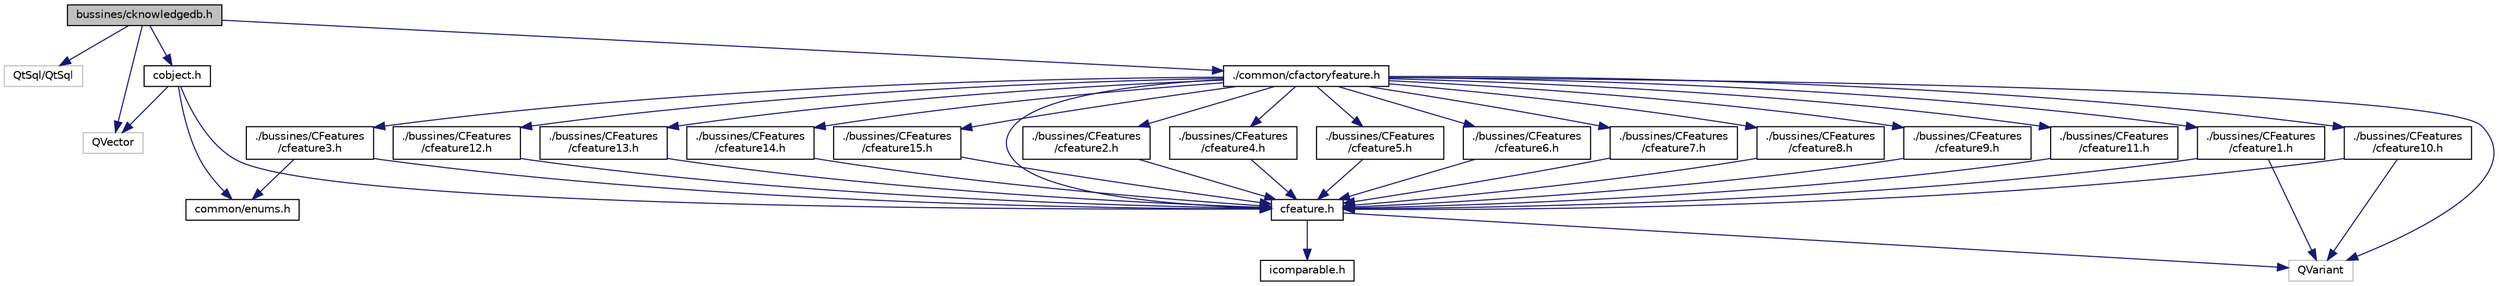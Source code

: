 digraph "bussines/cknowledgedb.h"
{
  edge [fontname="Helvetica",fontsize="10",labelfontname="Helvetica",labelfontsize="10"];
  node [fontname="Helvetica",fontsize="10",shape=record];
  Node1 [label="bussines/cknowledgedb.h",height=0.2,width=0.4,color="black", fillcolor="grey75", style="filled" fontcolor="black"];
  Node1 -> Node2 [color="midnightblue",fontsize="10",style="solid",fontname="Helvetica"];
  Node2 [label="QtSql/QtSql",height=0.2,width=0.4,color="grey75", fillcolor="white", style="filled"];
  Node1 -> Node3 [color="midnightblue",fontsize="10",style="solid",fontname="Helvetica"];
  Node3 [label="QVector",height=0.2,width=0.4,color="grey75", fillcolor="white", style="filled"];
  Node1 -> Node4 [color="midnightblue",fontsize="10",style="solid",fontname="Helvetica"];
  Node4 [label="cobject.h",height=0.2,width=0.4,color="black", fillcolor="white", style="filled",URL="$cobject_8h.html"];
  Node4 -> Node3 [color="midnightblue",fontsize="10",style="solid",fontname="Helvetica"];
  Node4 -> Node5 [color="midnightblue",fontsize="10",style="solid",fontname="Helvetica"];
  Node5 [label="cfeature.h",height=0.2,width=0.4,color="black", fillcolor="white", style="filled",URL="$cfeature_8h.html"];
  Node5 -> Node6 [color="midnightblue",fontsize="10",style="solid",fontname="Helvetica"];
  Node6 [label="QVariant",height=0.2,width=0.4,color="grey75", fillcolor="white", style="filled"];
  Node5 -> Node7 [color="midnightblue",fontsize="10",style="solid",fontname="Helvetica"];
  Node7 [label="icomparable.h",height=0.2,width=0.4,color="black", fillcolor="white", style="filled",URL="$icomparable_8h.html"];
  Node4 -> Node8 [color="midnightblue",fontsize="10",style="solid",fontname="Helvetica"];
  Node8 [label="common/enums.h",height=0.2,width=0.4,color="black", fillcolor="white", style="filled",URL="$enums_8h.html"];
  Node1 -> Node9 [color="midnightblue",fontsize="10",style="solid",fontname="Helvetica"];
  Node9 [label="./common/cfactoryfeature.h",height=0.2,width=0.4,color="black", fillcolor="white", style="filled",URL="$cfactoryfeature_8h.html"];
  Node9 -> Node6 [color="midnightblue",fontsize="10",style="solid",fontname="Helvetica"];
  Node9 -> Node5 [color="midnightblue",fontsize="10",style="solid",fontname="Helvetica"];
  Node9 -> Node10 [color="midnightblue",fontsize="10",style="solid",fontname="Helvetica"];
  Node10 [label="./bussines/CFeatures\l/cfeature1.h",height=0.2,width=0.4,color="black", fillcolor="white", style="filled",URL="$cfeature1_8h.html"];
  Node10 -> Node6 [color="midnightblue",fontsize="10",style="solid",fontname="Helvetica"];
  Node10 -> Node5 [color="midnightblue",fontsize="10",style="solid",fontname="Helvetica"];
  Node9 -> Node11 [color="midnightblue",fontsize="10",style="solid",fontname="Helvetica"];
  Node11 [label="./bussines/CFeatures\l/cfeature2.h",height=0.2,width=0.4,color="black", fillcolor="white", style="filled",URL="$cfeature2_8h.html"];
  Node11 -> Node5 [color="midnightblue",fontsize="10",style="solid",fontname="Helvetica"];
  Node9 -> Node12 [color="midnightblue",fontsize="10",style="solid",fontname="Helvetica"];
  Node12 [label="./bussines/CFeatures\l/cfeature3.h",height=0.2,width=0.4,color="black", fillcolor="white", style="filled",URL="$cfeature3_8h.html"];
  Node12 -> Node5 [color="midnightblue",fontsize="10",style="solid",fontname="Helvetica"];
  Node12 -> Node8 [color="midnightblue",fontsize="10",style="solid",fontname="Helvetica"];
  Node9 -> Node13 [color="midnightblue",fontsize="10",style="solid",fontname="Helvetica"];
  Node13 [label="./bussines/CFeatures\l/cfeature4.h",height=0.2,width=0.4,color="black", fillcolor="white", style="filled",URL="$cfeature4_8h.html"];
  Node13 -> Node5 [color="midnightblue",fontsize="10",style="solid",fontname="Helvetica"];
  Node9 -> Node14 [color="midnightblue",fontsize="10",style="solid",fontname="Helvetica"];
  Node14 [label="./bussines/CFeatures\l/cfeature5.h",height=0.2,width=0.4,color="black", fillcolor="white", style="filled",URL="$cfeature5_8h.html"];
  Node14 -> Node5 [color="midnightblue",fontsize="10",style="solid",fontname="Helvetica"];
  Node9 -> Node15 [color="midnightblue",fontsize="10",style="solid",fontname="Helvetica"];
  Node15 [label="./bussines/CFeatures\l/cfeature6.h",height=0.2,width=0.4,color="black", fillcolor="white", style="filled",URL="$cfeature6_8h.html"];
  Node15 -> Node5 [color="midnightblue",fontsize="10",style="solid",fontname="Helvetica"];
  Node9 -> Node16 [color="midnightblue",fontsize="10",style="solid",fontname="Helvetica"];
  Node16 [label="./bussines/CFeatures\l/cfeature7.h",height=0.2,width=0.4,color="black", fillcolor="white", style="filled",URL="$cfeature7_8h.html"];
  Node16 -> Node5 [color="midnightblue",fontsize="10",style="solid",fontname="Helvetica"];
  Node9 -> Node17 [color="midnightblue",fontsize="10",style="solid",fontname="Helvetica"];
  Node17 [label="./bussines/CFeatures\l/cfeature8.h",height=0.2,width=0.4,color="black", fillcolor="white", style="filled",URL="$cfeature8_8h.html"];
  Node17 -> Node5 [color="midnightblue",fontsize="10",style="solid",fontname="Helvetica"];
  Node9 -> Node18 [color="midnightblue",fontsize="10",style="solid",fontname="Helvetica"];
  Node18 [label="./bussines/CFeatures\l/cfeature9.h",height=0.2,width=0.4,color="black", fillcolor="white", style="filled",URL="$cfeature9_8h.html"];
  Node18 -> Node5 [color="midnightblue",fontsize="10",style="solid",fontname="Helvetica"];
  Node9 -> Node19 [color="midnightblue",fontsize="10",style="solid",fontname="Helvetica"];
  Node19 [label="./bussines/CFeatures\l/cfeature10.h",height=0.2,width=0.4,color="black", fillcolor="white", style="filled",URL="$cfeature10_8h.html"];
  Node19 -> Node6 [color="midnightblue",fontsize="10",style="solid",fontname="Helvetica"];
  Node19 -> Node5 [color="midnightblue",fontsize="10",style="solid",fontname="Helvetica"];
  Node9 -> Node20 [color="midnightblue",fontsize="10",style="solid",fontname="Helvetica"];
  Node20 [label="./bussines/CFeatures\l/cfeature11.h",height=0.2,width=0.4,color="black", fillcolor="white", style="filled",URL="$cfeature11_8h.html"];
  Node20 -> Node5 [color="midnightblue",fontsize="10",style="solid",fontname="Helvetica"];
  Node9 -> Node21 [color="midnightblue",fontsize="10",style="solid",fontname="Helvetica"];
  Node21 [label="./bussines/CFeatures\l/cfeature12.h",height=0.2,width=0.4,color="black", fillcolor="white", style="filled",URL="$cfeature12_8h.html"];
  Node21 -> Node5 [color="midnightblue",fontsize="10",style="solid",fontname="Helvetica"];
  Node9 -> Node22 [color="midnightblue",fontsize="10",style="solid",fontname="Helvetica"];
  Node22 [label="./bussines/CFeatures\l/cfeature13.h",height=0.2,width=0.4,color="black", fillcolor="white", style="filled",URL="$cfeature13_8h.html"];
  Node22 -> Node5 [color="midnightblue",fontsize="10",style="solid",fontname="Helvetica"];
  Node9 -> Node23 [color="midnightblue",fontsize="10",style="solid",fontname="Helvetica"];
  Node23 [label="./bussines/CFeatures\l/cfeature14.h",height=0.2,width=0.4,color="black", fillcolor="white", style="filled",URL="$cfeature14_8h.html"];
  Node23 -> Node5 [color="midnightblue",fontsize="10",style="solid",fontname="Helvetica"];
  Node9 -> Node24 [color="midnightblue",fontsize="10",style="solid",fontname="Helvetica"];
  Node24 [label="./bussines/CFeatures\l/cfeature15.h",height=0.2,width=0.4,color="black", fillcolor="white", style="filled",URL="$cfeature15_8h.html"];
  Node24 -> Node5 [color="midnightblue",fontsize="10",style="solid",fontname="Helvetica"];
}
